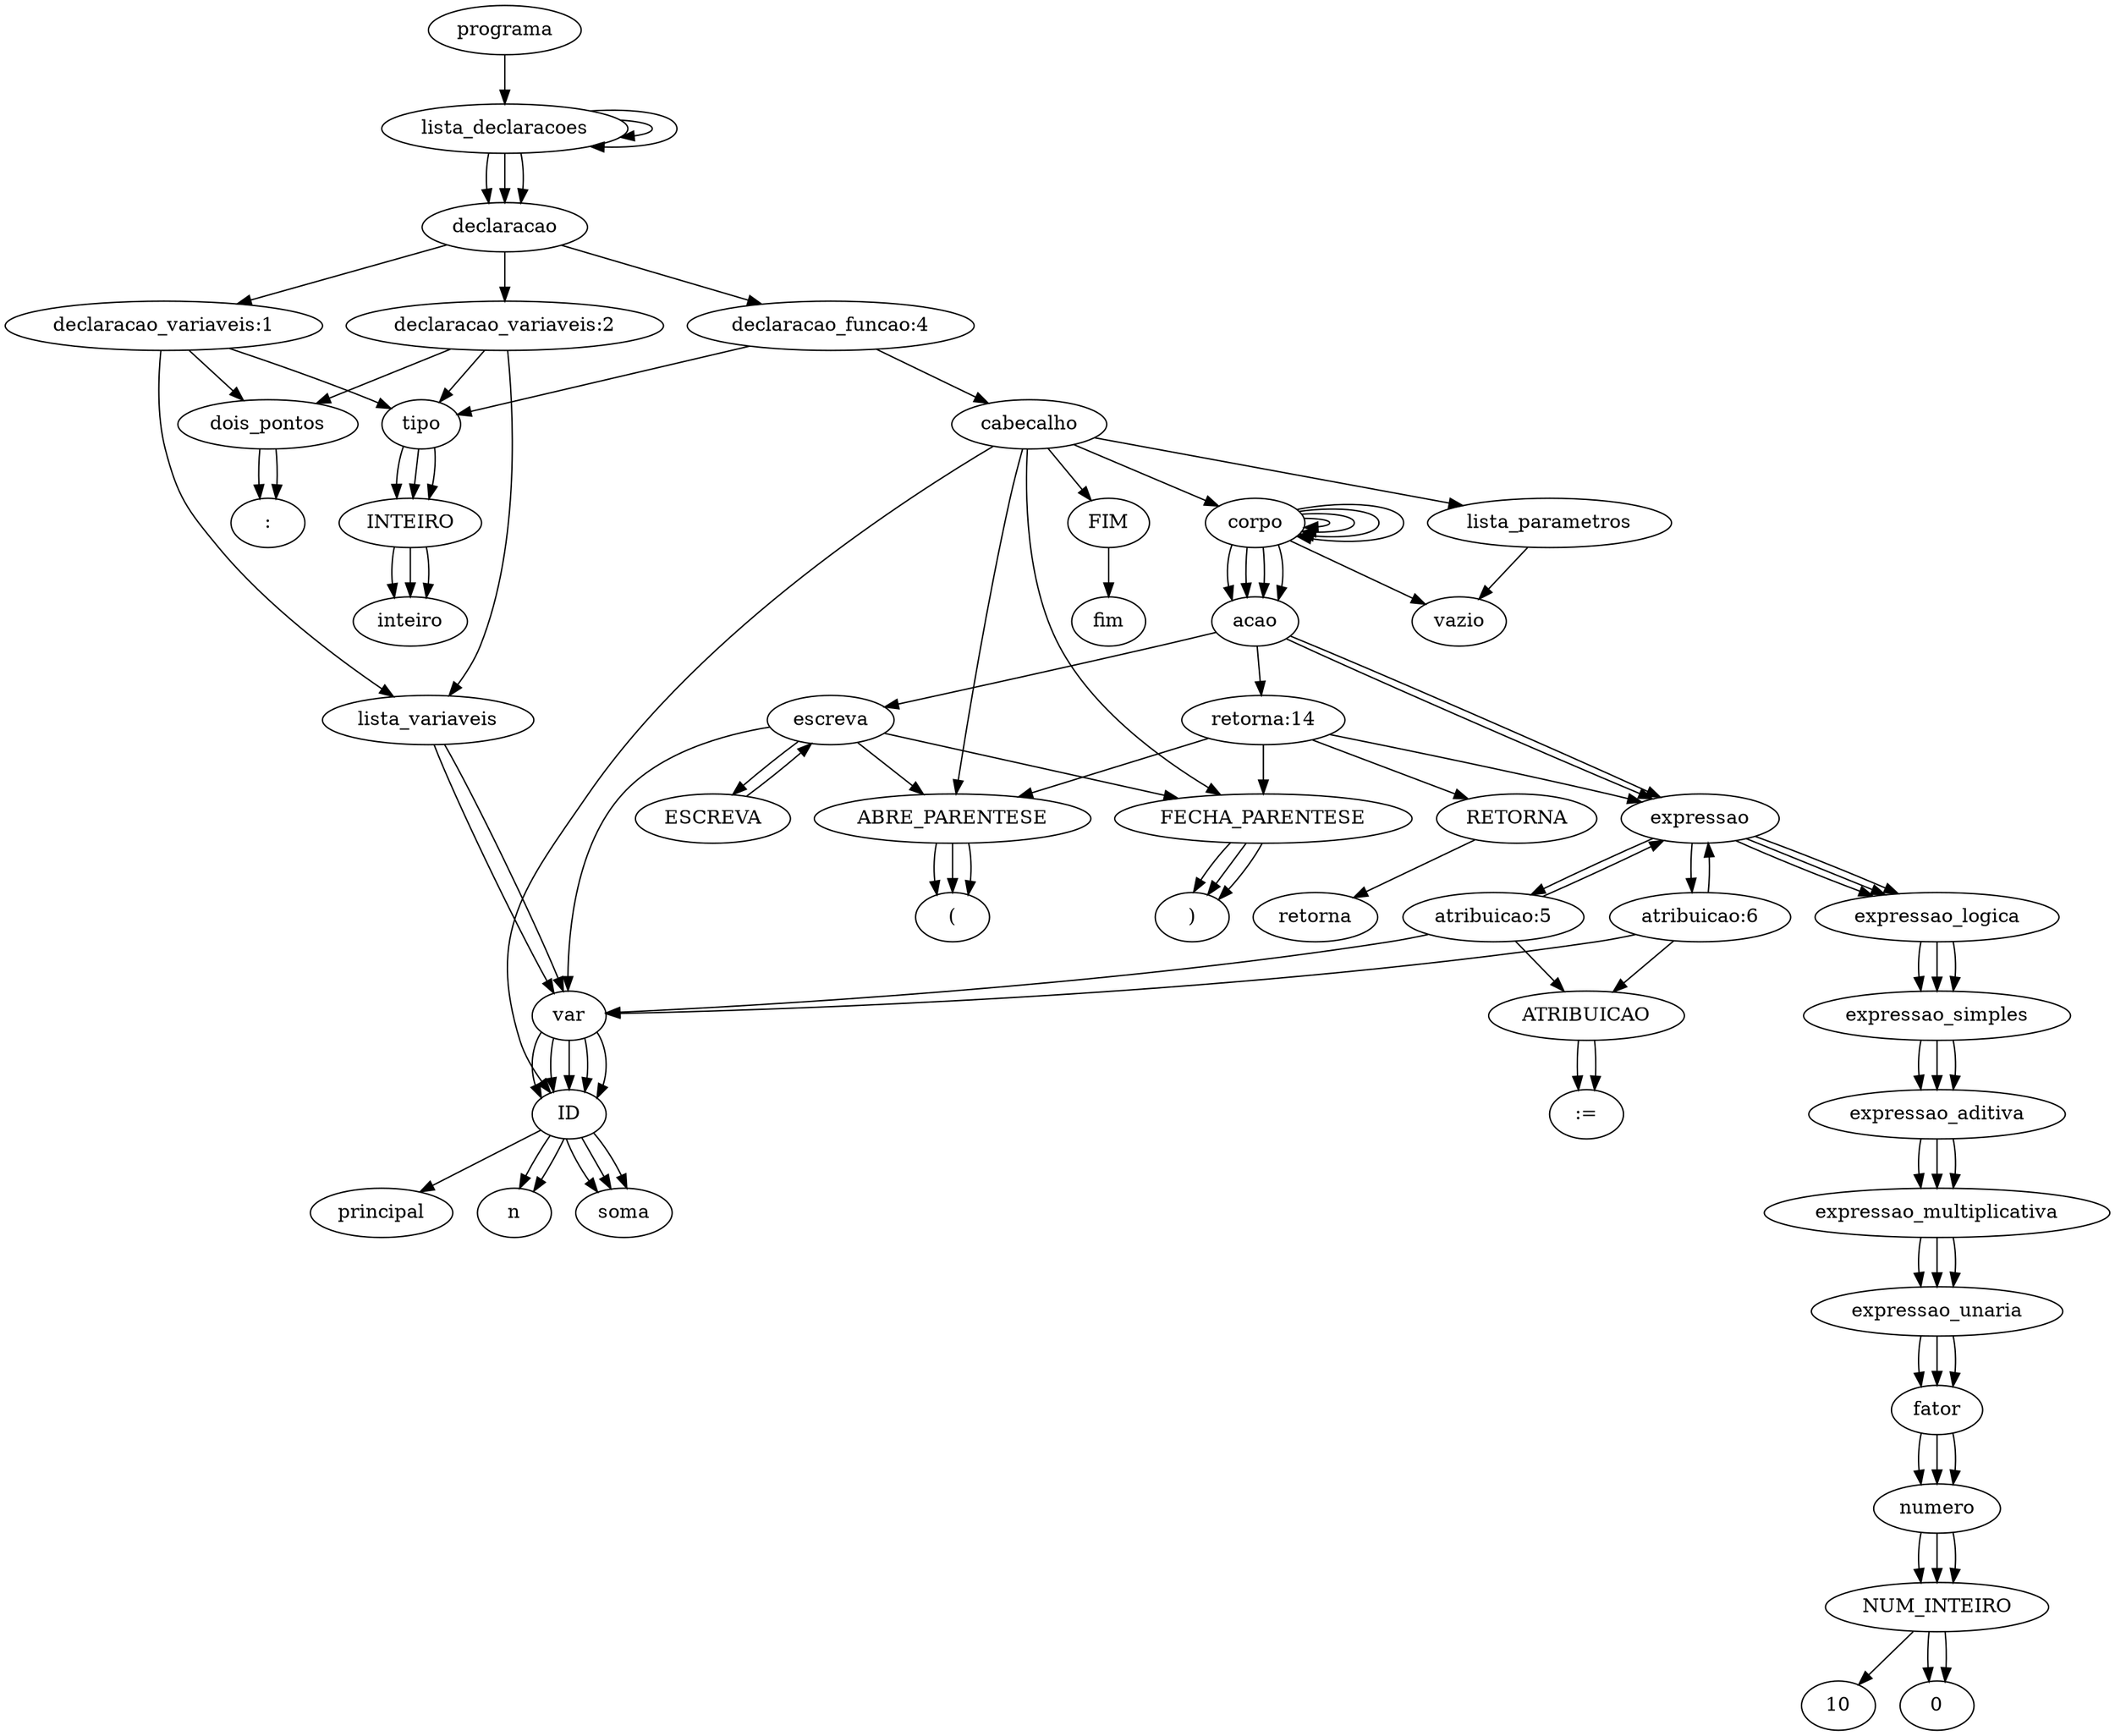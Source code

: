 digraph tree {
    "programa";
    "lista_declaracoes";
    "lista_declaracoes";
    "lista_declaracoes";
    "declaracao";
    "declaracao_variaveis:1";
    "tipo";
    "INTEIRO";
    "inteiro";
    "dois_pontos";
    ":";
    "lista_variaveis";
    "var";
    "ID";
    "n";
    "declaracao";
    "declaracao_variaveis:2";
    "tipo";
    "INTEIRO";
    "inteiro";
    "dois_pontos";
    ":";
    "lista_variaveis";
    "var";
    "ID";
    "soma";
    "declaracao";
    "declaracao_funcao:4";
    "tipo";
    "INTEIRO";
    "inteiro";
    "cabecalho";
    "ID";
    "principal";
    "ABRE_PARENTESE";
    "(";
    "lista_parametros";
    "vazio";
    "FECHA_PARENTESE";
    ")";
    "corpo";
    "corpo";
    "corpo";
    "corpo";
    "corpo";
    "vazio";
    "acao";
    "expressao";
    "atribuicao:5";
    "var";
    "ID";
    "n";
    "ATRIBUICAO";
    ":=";
    "expressao";
    "expressao_logica";
    "expressao_simples";
    "expressao_aditiva";
    "expressao_multiplicativa";
    "expressao_unaria";
    "fator";
    "numero";
    "NUM_INTEIRO";
    "10";
    "acao";
    "expressao";
    "atribuicao:6";
    "var";
    "ID";
    "soma";
    "ATRIBUICAO";
    ":=";
    "expressao";
    "expressao_logica";
    "expressao_simples";
    "expressao_aditiva";
    "expressao_multiplicativa";
    "expressao_unaria";
    "fator";
    "numero";
    "NUM_INTEIRO";
    "0";
    "acao";
    "escreva";
    "ESCREVA";
    "escreva";
    "ABRE_PARENTESE";
    "(";
    "var";
    "ID";
    "soma";
    "FECHA_PARENTESE";
    ")";
    "acao";
    "retorna:14";
    "RETORNA";
    "retorna";
    "ABRE_PARENTESE";
    "(";
    "expressao";
    "expressao_logica";
    "expressao_simples";
    "expressao_aditiva";
    "expressao_multiplicativa";
    "expressao_unaria";
    "fator";
    "numero";
    "NUM_INTEIRO";
    "0";
    "FECHA_PARENTESE";
    ")";
    "FIM";
    "fim";
    "programa" -> "lista_declaracoes";
    "lista_declaracoes" -> "lista_declaracoes";
    "lista_declaracoes" -> "declaracao";
    "lista_declaracoes" -> "lista_declaracoes";
    "lista_declaracoes" -> "declaracao";
    "lista_declaracoes" -> "declaracao";
    "declaracao" -> "declaracao_variaveis:1";
    "declaracao_variaveis:1" -> "tipo";
    "declaracao_variaveis:1" -> "dois_pontos";
    "declaracao_variaveis:1" -> "lista_variaveis";
    "tipo" -> "INTEIRO";
    "INTEIRO" -> "inteiro";
    "dois_pontos" -> ":";
    "lista_variaveis" -> "var";
    "var" -> "ID";
    "ID" -> "n";
    "declaracao" -> "declaracao_variaveis:2";
    "declaracao_variaveis:2" -> "tipo";
    "declaracao_variaveis:2" -> "dois_pontos";
    "declaracao_variaveis:2" -> "lista_variaveis";
    "tipo" -> "INTEIRO";
    "INTEIRO" -> "inteiro";
    "dois_pontos" -> ":";
    "lista_variaveis" -> "var";
    "var" -> "ID";
    "ID" -> "soma";
    "declaracao" -> "declaracao_funcao:4";
    "declaracao_funcao:4" -> "tipo";
    "declaracao_funcao:4" -> "cabecalho";
    "tipo" -> "INTEIRO";
    "INTEIRO" -> "inteiro";
    "cabecalho" -> "ID";
    "cabecalho" -> "ABRE_PARENTESE";
    "cabecalho" -> "lista_parametros";
    "cabecalho" -> "FECHA_PARENTESE";
    "cabecalho" -> "corpo";
    "cabecalho" -> "FIM";
    "ID" -> "principal";
    "ABRE_PARENTESE" -> "(";
    "lista_parametros" -> "vazio";
    "FECHA_PARENTESE" -> ")";
    "corpo" -> "corpo";
    "corpo" -> "acao";
    "corpo" -> "corpo";
    "corpo" -> "acao";
    "corpo" -> "corpo";
    "corpo" -> "acao";
    "corpo" -> "corpo";
    "corpo" -> "acao";
    "corpo" -> "vazio";
    "acao" -> "expressao";
    "expressao" -> "atribuicao:5";
    "atribuicao:5" -> "var";
    "atribuicao:5" -> "ATRIBUICAO";
    "atribuicao:5" -> "expressao";
    "var" -> "ID";
    "ID" -> "n";
    "ATRIBUICAO" -> ":=";
    "expressao" -> "expressao_logica";
    "expressao_logica" -> "expressao_simples";
    "expressao_simples" -> "expressao_aditiva";
    "expressao_aditiva" -> "expressao_multiplicativa";
    "expressao_multiplicativa" -> "expressao_unaria";
    "expressao_unaria" -> "fator";
    "fator" -> "numero";
    "numero" -> "NUM_INTEIRO";
    "NUM_INTEIRO" -> "10";
    "acao" -> "expressao";
    "expressao" -> "atribuicao:6";
    "atribuicao:6" -> "var";
    "atribuicao:6" -> "ATRIBUICAO";
    "atribuicao:6" -> "expressao";
    "var" -> "ID";
    "ID" -> "soma";
    "ATRIBUICAO" -> ":=";
    "expressao" -> "expressao_logica";
    "expressao_logica" -> "expressao_simples";
    "expressao_simples" -> "expressao_aditiva";
    "expressao_aditiva" -> "expressao_multiplicativa";
    "expressao_multiplicativa" -> "expressao_unaria";
    "expressao_unaria" -> "fator";
    "fator" -> "numero";
    "numero" -> "NUM_INTEIRO";
    "NUM_INTEIRO" -> "0";
    "acao" -> "escreva";
    "escreva" -> "ESCREVA";
    "escreva" -> "ABRE_PARENTESE";
    "escreva" -> "var";
    "escreva" -> "FECHA_PARENTESE";
    "ESCREVA" -> "escreva";
    "ABRE_PARENTESE" -> "(";
    "var" -> "ID";
    "ID" -> "soma";
    "FECHA_PARENTESE" -> ")";
    "acao" -> "retorna:14";
    "retorna:14" -> "RETORNA";
    "retorna:14" -> "ABRE_PARENTESE";
    "retorna:14" -> "expressao";
    "retorna:14" -> "FECHA_PARENTESE";
    "RETORNA" -> "retorna";
    "ABRE_PARENTESE" -> "(";
    "expressao" -> "expressao_logica";
    "expressao_logica" -> "expressao_simples";
    "expressao_simples" -> "expressao_aditiva";
    "expressao_aditiva" -> "expressao_multiplicativa";
    "expressao_multiplicativa" -> "expressao_unaria";
    "expressao_unaria" -> "fator";
    "fator" -> "numero";
    "numero" -> "NUM_INTEIRO";
    "NUM_INTEIRO" -> "0";
    "FECHA_PARENTESE" -> ")";
    "FIM" -> "fim";
}
